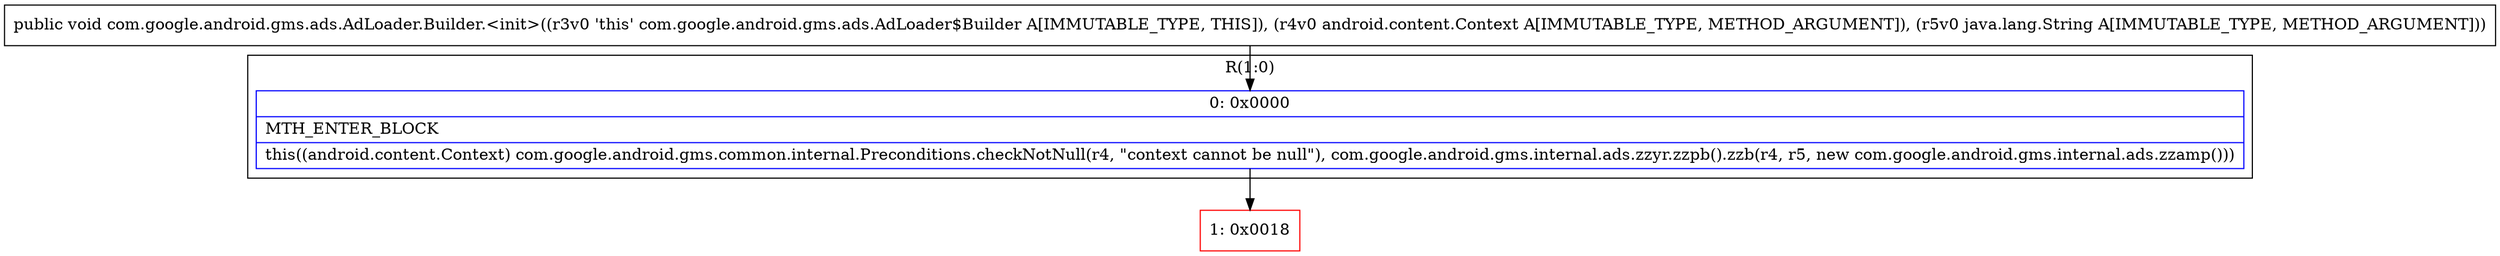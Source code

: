 digraph "CFG forcom.google.android.gms.ads.AdLoader.Builder.\<init\>(Landroid\/content\/Context;Ljava\/lang\/String;)V" {
subgraph cluster_Region_192276689 {
label = "R(1:0)";
node [shape=record,color=blue];
Node_0 [shape=record,label="{0\:\ 0x0000|MTH_ENTER_BLOCK\l|this((android.content.Context) com.google.android.gms.common.internal.Preconditions.checkNotNull(r4, \"context cannot be null\"), com.google.android.gms.internal.ads.zzyr.zzpb().zzb(r4, r5, new com.google.android.gms.internal.ads.zzamp()))\l}"];
}
Node_1 [shape=record,color=red,label="{1\:\ 0x0018}"];
MethodNode[shape=record,label="{public void com.google.android.gms.ads.AdLoader.Builder.\<init\>((r3v0 'this' com.google.android.gms.ads.AdLoader$Builder A[IMMUTABLE_TYPE, THIS]), (r4v0 android.content.Context A[IMMUTABLE_TYPE, METHOD_ARGUMENT]), (r5v0 java.lang.String A[IMMUTABLE_TYPE, METHOD_ARGUMENT])) }"];
MethodNode -> Node_0;
Node_0 -> Node_1;
}


